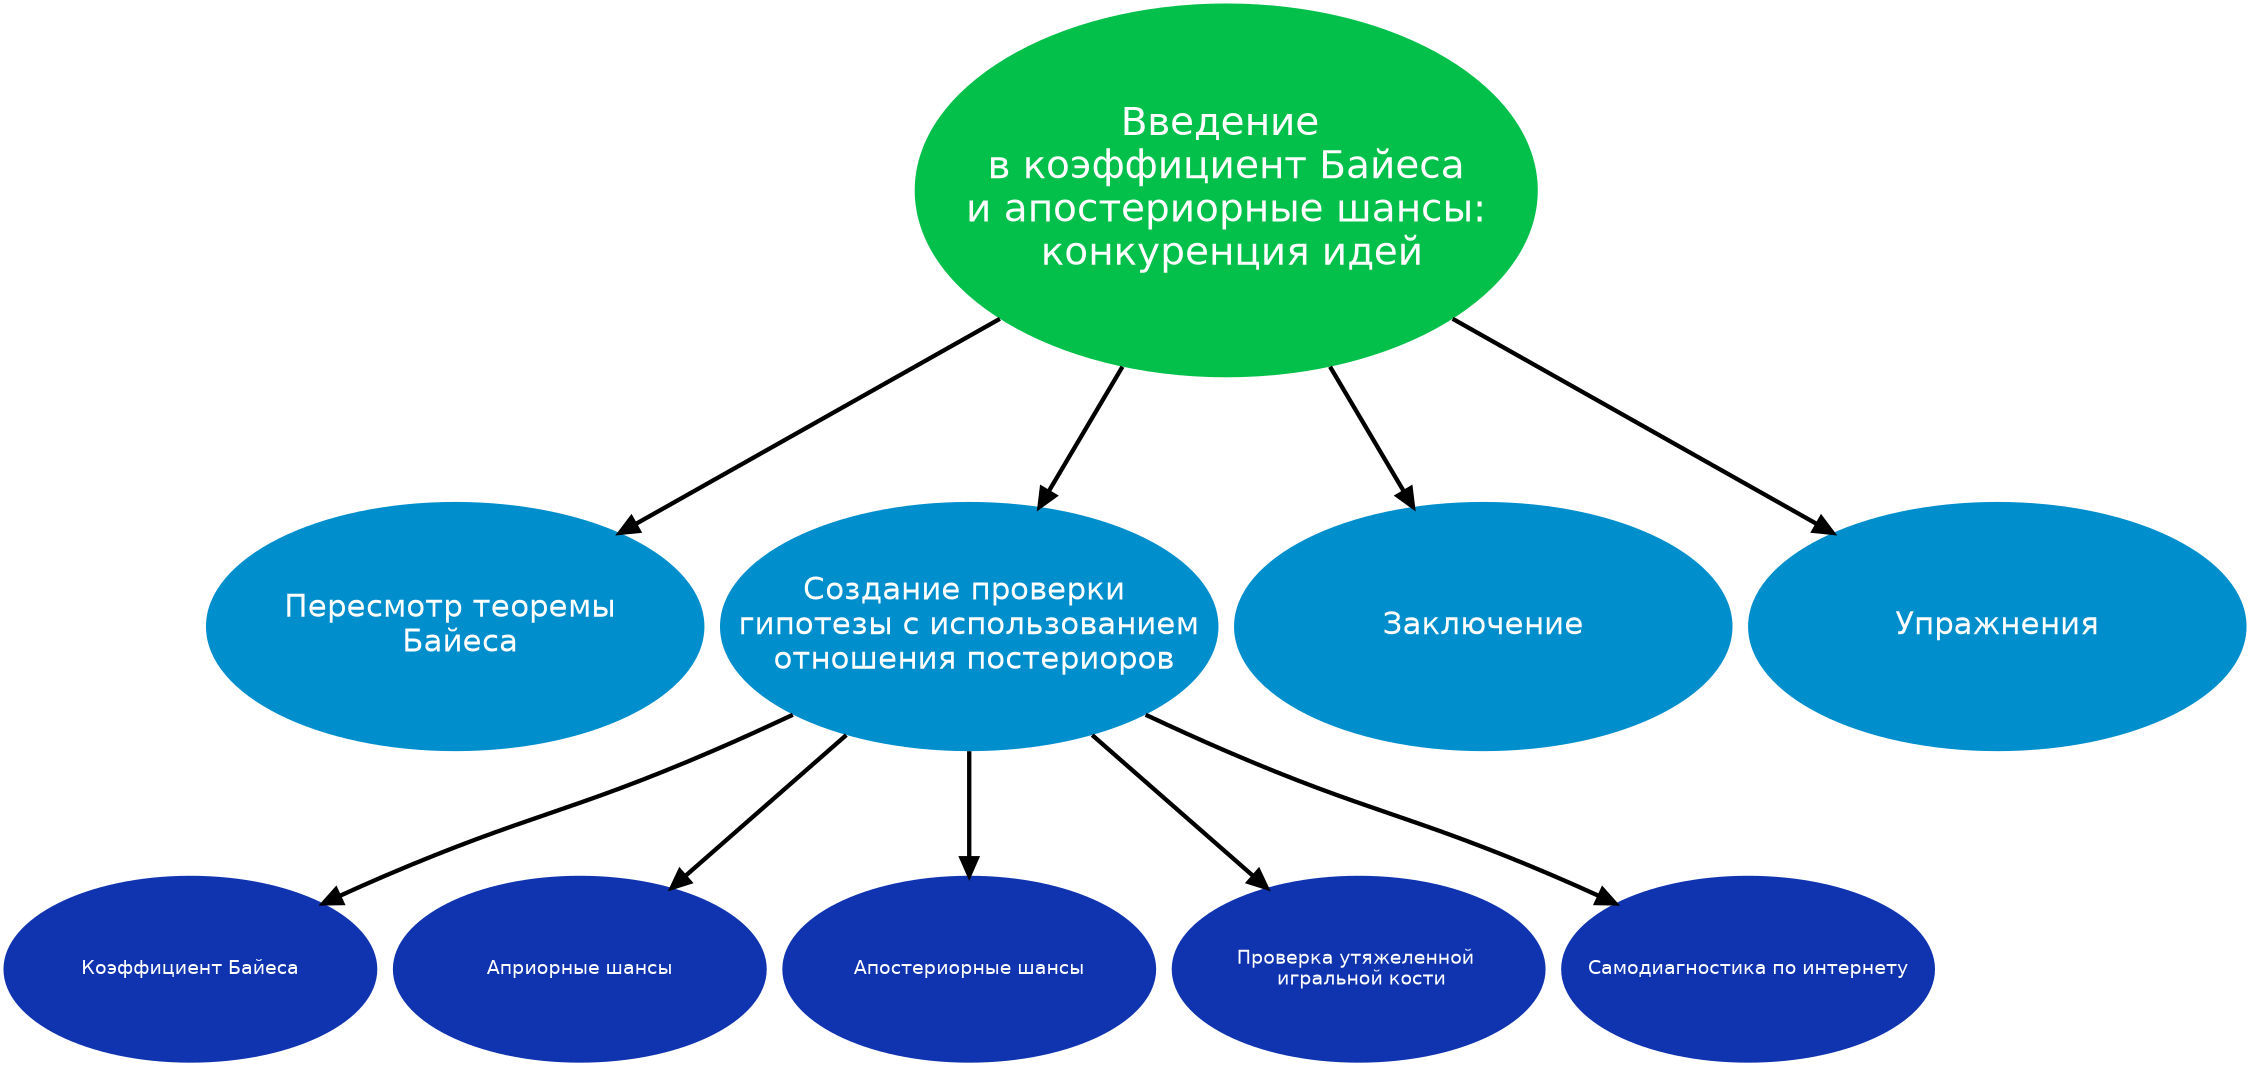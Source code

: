 digraph MindMap {
  dpi=300;
  size = "15";
  fontname="Helvetica";
  graph [ranksep=2];

  node [
    shape=ellipse
    style=filled
    fillcolor="#03C04A"
    fontname=Helvetica
    fontsize=50
    fontcolor="#FFFFFF"
    width=10
    height=6
    penwidth=0
    fixedsize=true
    ];
  edge [
    arrowhead=normal
    arrowsize=2
    penwidth=5
    ];

  root [ label="Введение \n в коэффициент Байеса \n и апостериорные шансы: \n конкуренция идей" fontsize=45];



  node [
    fontsize=36
    fillcolor="#008ECC"
    width=8
    height=4
    ];
  
   11 [ label="Пересмотр теоремы \n Байеса"];
   12 [ label="Создание проверки \n гипотезы с использованием \n отношения постериоров" ];
   13 [ label="Заключение" ];
   14 [ label="Упражнения" ];
   
  root->{ 11 12 13 14 };
  
  node [
    fontsize=22
    fillcolor="#1034AF"
    width=6
    height=3
    ];

  21 [ label="Коэффициент Байеса" ];
  22 [ label="Априорные шансы" ];
  23 [ label="Апостериорные шансы" ];
  24 [ label="Проверка утяжеленной \n игральной кости" ];
  25 [ label="Самодиагностика по интернету" ];

  12 -> { 21 22 23 24 25 };



}
